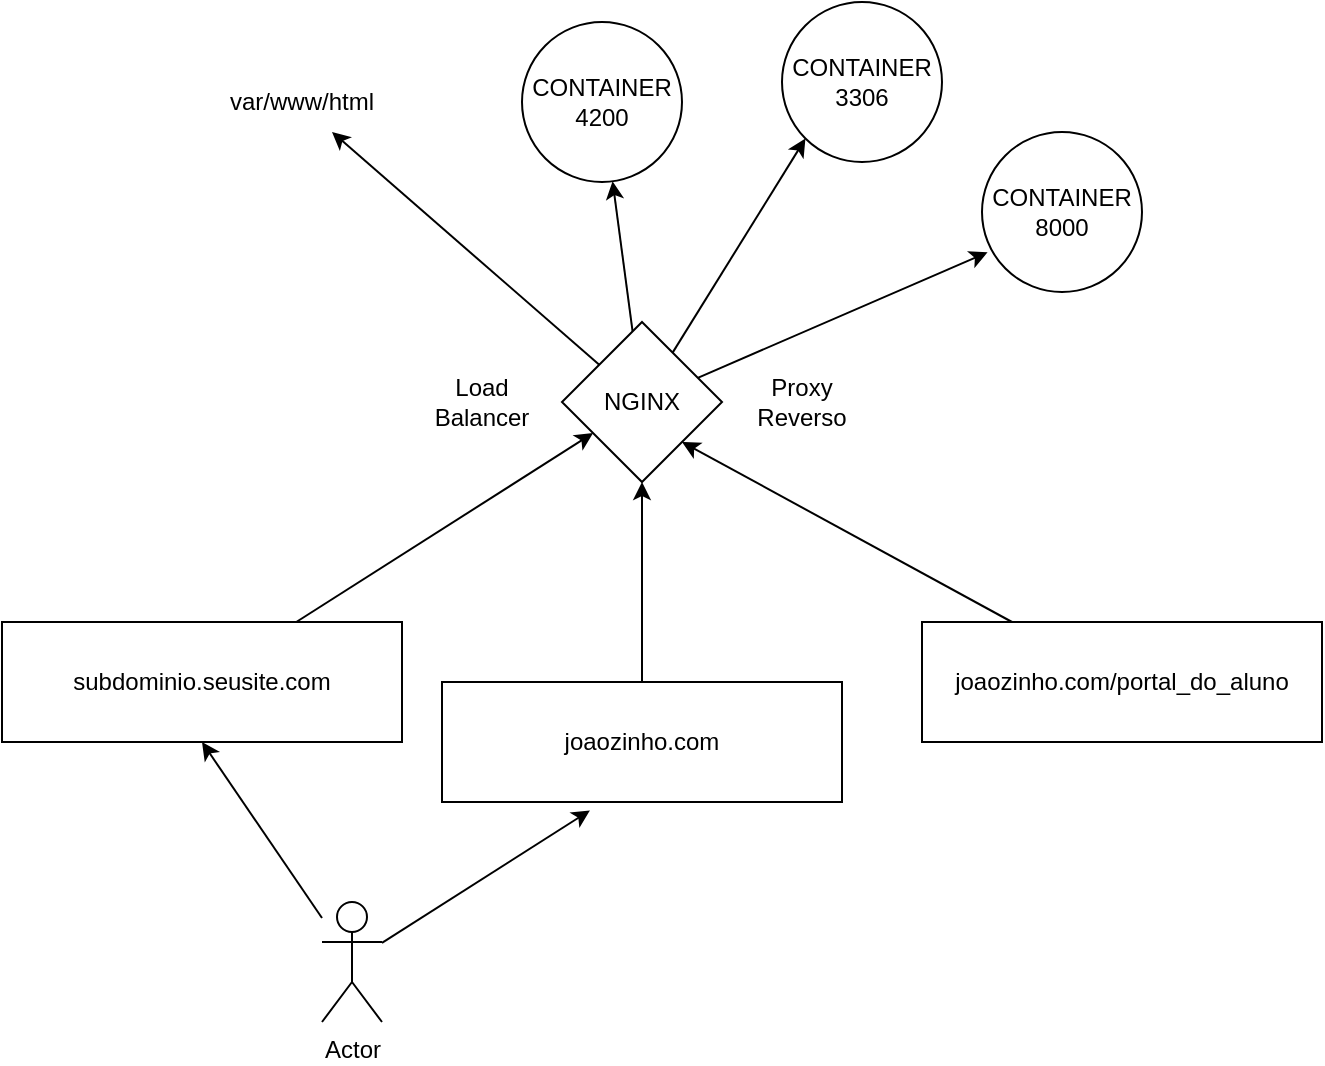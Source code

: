 <mxfile>
    <diagram id="DPrrVeBBKudlD8JEu4qy" name="Page-1">
        <mxGraphModel dx="1151" dy="546" grid="1" gridSize="10" guides="1" tooltips="1" connect="1" arrows="1" fold="1" page="1" pageScale="1" pageWidth="850" pageHeight="1100" math="0" shadow="0">
            <root>
                <mxCell id="0"/>
                <mxCell id="1" parent="0"/>
                <mxCell id="7" value="" style="edgeStyle=none;html=1;" edge="1" parent="1" source="2" target="6">
                    <mxGeometry relative="1" as="geometry"/>
                </mxCell>
                <mxCell id="2" value="subdominio.seusite.com" style="rounded=0;whiteSpace=wrap;html=1;" vertex="1" parent="1">
                    <mxGeometry x="50" y="310" width="200" height="60" as="geometry"/>
                </mxCell>
                <mxCell id="5" style="edgeStyle=none;html=1;entryX=0.5;entryY=1;entryDx=0;entryDy=0;" edge="1" parent="1" source="4" target="2">
                    <mxGeometry relative="1" as="geometry"/>
                </mxCell>
                <mxCell id="23" style="edgeStyle=none;html=1;entryX=0.37;entryY=1.07;entryDx=0;entryDy=0;entryPerimeter=0;" edge="1" parent="1" source="4" target="18">
                    <mxGeometry relative="1" as="geometry"/>
                </mxCell>
                <mxCell id="4" value="Actor" style="shape=umlActor;verticalLabelPosition=bottom;verticalAlign=top;html=1;outlineConnect=0;" vertex="1" parent="1">
                    <mxGeometry x="210" y="450" width="30" height="60" as="geometry"/>
                </mxCell>
                <mxCell id="11" style="edgeStyle=none;html=1;" edge="1" parent="1" source="6" target="10">
                    <mxGeometry relative="1" as="geometry"/>
                </mxCell>
                <mxCell id="12" style="edgeStyle=none;html=1;entryX=0;entryY=1;entryDx=0;entryDy=0;" edge="1" parent="1" source="6" target="9">
                    <mxGeometry relative="1" as="geometry">
                        <mxPoint x="360" y="90" as="targetPoint"/>
                    </mxGeometry>
                </mxCell>
                <mxCell id="16" style="edgeStyle=none;html=1;entryX=0.035;entryY=0.752;entryDx=0;entryDy=0;entryPerimeter=0;" edge="1" parent="1" source="6" target="8">
                    <mxGeometry relative="1" as="geometry"/>
                </mxCell>
                <mxCell id="21" style="edgeStyle=none;html=1;entryX=0.75;entryY=1;entryDx=0;entryDy=0;" edge="1" parent="1" source="6" target="20">
                    <mxGeometry relative="1" as="geometry"/>
                </mxCell>
                <mxCell id="6" value="NGINX" style="rhombus;whiteSpace=wrap;html=1;rounded=0;" vertex="1" parent="1">
                    <mxGeometry x="330" y="160" width="80" height="80" as="geometry"/>
                </mxCell>
                <mxCell id="8" value="CONTAINER 8000" style="ellipse;whiteSpace=wrap;html=1;rounded=0;" vertex="1" parent="1">
                    <mxGeometry x="540" y="65" width="80" height="80" as="geometry"/>
                </mxCell>
                <mxCell id="9" value="CONTAINER 3306" style="ellipse;whiteSpace=wrap;html=1;rounded=0;" vertex="1" parent="1">
                    <mxGeometry x="440" width="80" height="80" as="geometry"/>
                </mxCell>
                <mxCell id="10" value="CONTAINER 4200" style="ellipse;whiteSpace=wrap;html=1;rounded=0;" vertex="1" parent="1">
                    <mxGeometry x="310" y="10" width="80" height="80" as="geometry"/>
                </mxCell>
                <mxCell id="15" style="edgeStyle=none;html=1;entryX=1;entryY=1;entryDx=0;entryDy=0;" edge="1" parent="1" source="13" target="6">
                    <mxGeometry relative="1" as="geometry"/>
                </mxCell>
                <mxCell id="13" value="joaozinho.com/portal_do_aluno" style="rounded=0;whiteSpace=wrap;html=1;" vertex="1" parent="1">
                    <mxGeometry x="510" y="310" width="200" height="60" as="geometry"/>
                </mxCell>
                <mxCell id="17" value="Proxy Reverso" style="text;html=1;strokeColor=none;fillColor=none;align=center;verticalAlign=middle;whiteSpace=wrap;rounded=0;" vertex="1" parent="1">
                    <mxGeometry x="420" y="185" width="60" height="30" as="geometry"/>
                </mxCell>
                <mxCell id="19" style="edgeStyle=none;html=1;entryX=0.5;entryY=1;entryDx=0;entryDy=0;" edge="1" parent="1" source="18" target="6">
                    <mxGeometry relative="1" as="geometry"/>
                </mxCell>
                <mxCell id="18" value="joaozinho.com" style="rounded=0;whiteSpace=wrap;html=1;" vertex="1" parent="1">
                    <mxGeometry x="270" y="340" width="200" height="60" as="geometry"/>
                </mxCell>
                <mxCell id="20" value="var/www/html" style="text;html=1;strokeColor=none;fillColor=none;align=center;verticalAlign=middle;whiteSpace=wrap;rounded=0;" vertex="1" parent="1">
                    <mxGeometry x="170" y="35" width="60" height="30" as="geometry"/>
                </mxCell>
                <mxCell id="22" value="Load Balancer" style="text;html=1;strokeColor=none;fillColor=none;align=center;verticalAlign=middle;whiteSpace=wrap;rounded=0;" vertex="1" parent="1">
                    <mxGeometry x="260" y="185" width="60" height="30" as="geometry"/>
                </mxCell>
            </root>
        </mxGraphModel>
    </diagram>
</mxfile>